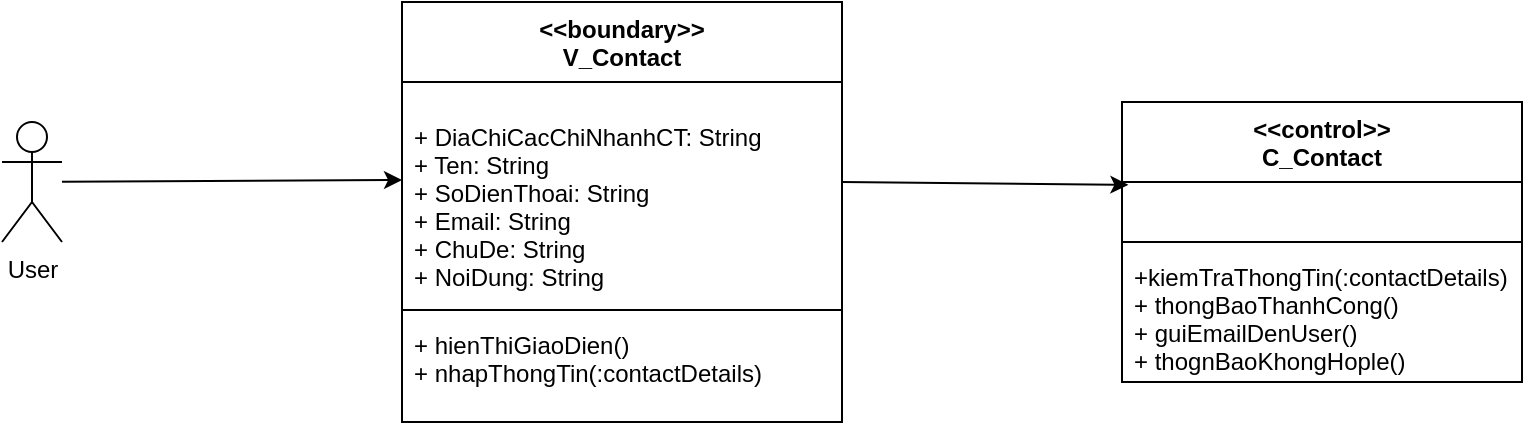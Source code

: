 <mxfile version="14.0.4" type="github">
  <diagram id="gPTn3N0MgV1BMtI-SlPy" name="Page-1">
    <mxGraphModel dx="1038" dy="548" grid="1" gridSize="10" guides="1" tooltips="1" connect="1" arrows="1" fold="1" page="1" pageScale="1" pageWidth="850" pageHeight="1100" math="0" shadow="0">
      <root>
        <mxCell id="0" />
        <mxCell id="1" parent="0" />
        <mxCell id="YRtdrOycz8NmZLceIQQI-1" value="User" style="shape=umlActor;verticalLabelPosition=bottom;verticalAlign=top;html=1;outlineConnect=0;" parent="1" vertex="1">
          <mxGeometry x="50" y="250" width="30" height="60" as="geometry" />
        </mxCell>
        <mxCell id="YRtdrOycz8NmZLceIQQI-2" value="&lt;&lt;boundary&gt;&gt;&#xa;V_Contact" style="swimlane;fontStyle=1;align=center;verticalAlign=top;childLayout=stackLayout;horizontal=1;startSize=40;horizontalStack=0;resizeParent=1;resizeParentMax=0;resizeLast=0;collapsible=1;marginBottom=0;" parent="1" vertex="1">
          <mxGeometry x="250" y="190" width="220" height="210" as="geometry" />
        </mxCell>
        <mxCell id="YRtdrOycz8NmZLceIQQI-3" value="&#xa;+ DiaChiCacChiNhanhCT: String&#xa;+ Ten: String&#xa;+ SoDienThoai: String&#xa;+ Email: String&#xa;+ ChuDe: String&#xa;+ NoiDung: String " style="text;strokeColor=none;fillColor=none;align=left;verticalAlign=top;spacingLeft=4;spacingRight=4;overflow=hidden;rotatable=0;points=[[0,0.5],[1,0.5]];portConstraint=eastwest;" parent="YRtdrOycz8NmZLceIQQI-2" vertex="1">
          <mxGeometry y="40" width="220" height="110" as="geometry" />
        </mxCell>
        <mxCell id="YRtdrOycz8NmZLceIQQI-4" value="" style="line;strokeWidth=1;fillColor=none;align=left;verticalAlign=middle;spacingTop=-1;spacingLeft=3;spacingRight=3;rotatable=0;labelPosition=right;points=[];portConstraint=eastwest;" parent="YRtdrOycz8NmZLceIQQI-2" vertex="1">
          <mxGeometry y="150" width="220" height="8" as="geometry" />
        </mxCell>
        <mxCell id="YRtdrOycz8NmZLceIQQI-5" value="+ hienThiGiaoDien()&#xa;+ nhapThongTin(:contactDetails)&#xa;" style="text;strokeColor=none;fillColor=none;align=left;verticalAlign=top;spacingLeft=4;spacingRight=4;overflow=hidden;rotatable=0;points=[[0,0.5],[1,0.5]];portConstraint=eastwest;" parent="YRtdrOycz8NmZLceIQQI-2" vertex="1">
          <mxGeometry y="158" width="220" height="52" as="geometry" />
        </mxCell>
        <mxCell id="YRtdrOycz8NmZLceIQQI-10" value="" style="endArrow=classic;html=1;entryX=0.016;entryY=0.054;entryDx=0;entryDy=0;entryPerimeter=0;exitX=1;exitY=0.455;exitDx=0;exitDy=0;exitPerimeter=0;" parent="1" source="YRtdrOycz8NmZLceIQQI-3" target="POWTqGqZzCkaKUgrUB-V-2" edge="1">
          <mxGeometry width="50" height="50" relative="1" as="geometry">
            <mxPoint x="400" y="310" as="sourcePoint" />
            <mxPoint x="608.08" y="266.64" as="targetPoint" />
          </mxGeometry>
        </mxCell>
        <mxCell id="YRtdrOycz8NmZLceIQQI-11" value="" style="endArrow=classic;html=1;" parent="1" source="YRtdrOycz8NmZLceIQQI-1" edge="1">
          <mxGeometry width="50" height="50" relative="1" as="geometry">
            <mxPoint x="400" y="310" as="sourcePoint" />
            <mxPoint x="250" y="279" as="targetPoint" />
          </mxGeometry>
        </mxCell>
        <mxCell id="POWTqGqZzCkaKUgrUB-V-1" value="&lt;&lt;control&gt;&gt;&#xa;C_Contact" style="swimlane;fontStyle=1;align=center;verticalAlign=top;childLayout=stackLayout;horizontal=1;startSize=40;horizontalStack=0;resizeParent=1;resizeParentMax=0;resizeLast=0;collapsible=1;marginBottom=0;" parent="1" vertex="1">
          <mxGeometry x="610" y="240" width="200" height="140" as="geometry" />
        </mxCell>
        <mxCell id="POWTqGqZzCkaKUgrUB-V-2" value="   " style="text;strokeColor=none;fillColor=none;align=left;verticalAlign=top;spacingLeft=4;spacingRight=4;overflow=hidden;rotatable=0;points=[[0,0.5],[1,0.5]];portConstraint=eastwest;" parent="POWTqGqZzCkaKUgrUB-V-1" vertex="1">
          <mxGeometry y="40" width="200" height="26" as="geometry" />
        </mxCell>
        <mxCell id="POWTqGqZzCkaKUgrUB-V-3" value="" style="line;strokeWidth=1;fillColor=none;align=left;verticalAlign=middle;spacingTop=-1;spacingLeft=3;spacingRight=3;rotatable=0;labelPosition=right;points=[];portConstraint=eastwest;" parent="POWTqGqZzCkaKUgrUB-V-1" vertex="1">
          <mxGeometry y="66" width="200" height="8" as="geometry" />
        </mxCell>
        <mxCell id="POWTqGqZzCkaKUgrUB-V-4" value="+kiemTraThongTin(:contactDetails)&#xa;+ thongBaoThanhCong()&#xa;+ guiEmailDenUser()&#xa;+ thognBaoKhongHople()" style="text;strokeColor=none;fillColor=none;align=left;verticalAlign=top;spacingLeft=4;spacingRight=4;overflow=hidden;rotatable=0;points=[[0,0.5],[1,0.5]];portConstraint=eastwest;" parent="POWTqGqZzCkaKUgrUB-V-1" vertex="1">
          <mxGeometry y="74" width="200" height="66" as="geometry" />
        </mxCell>
      </root>
    </mxGraphModel>
  </diagram>
</mxfile>
